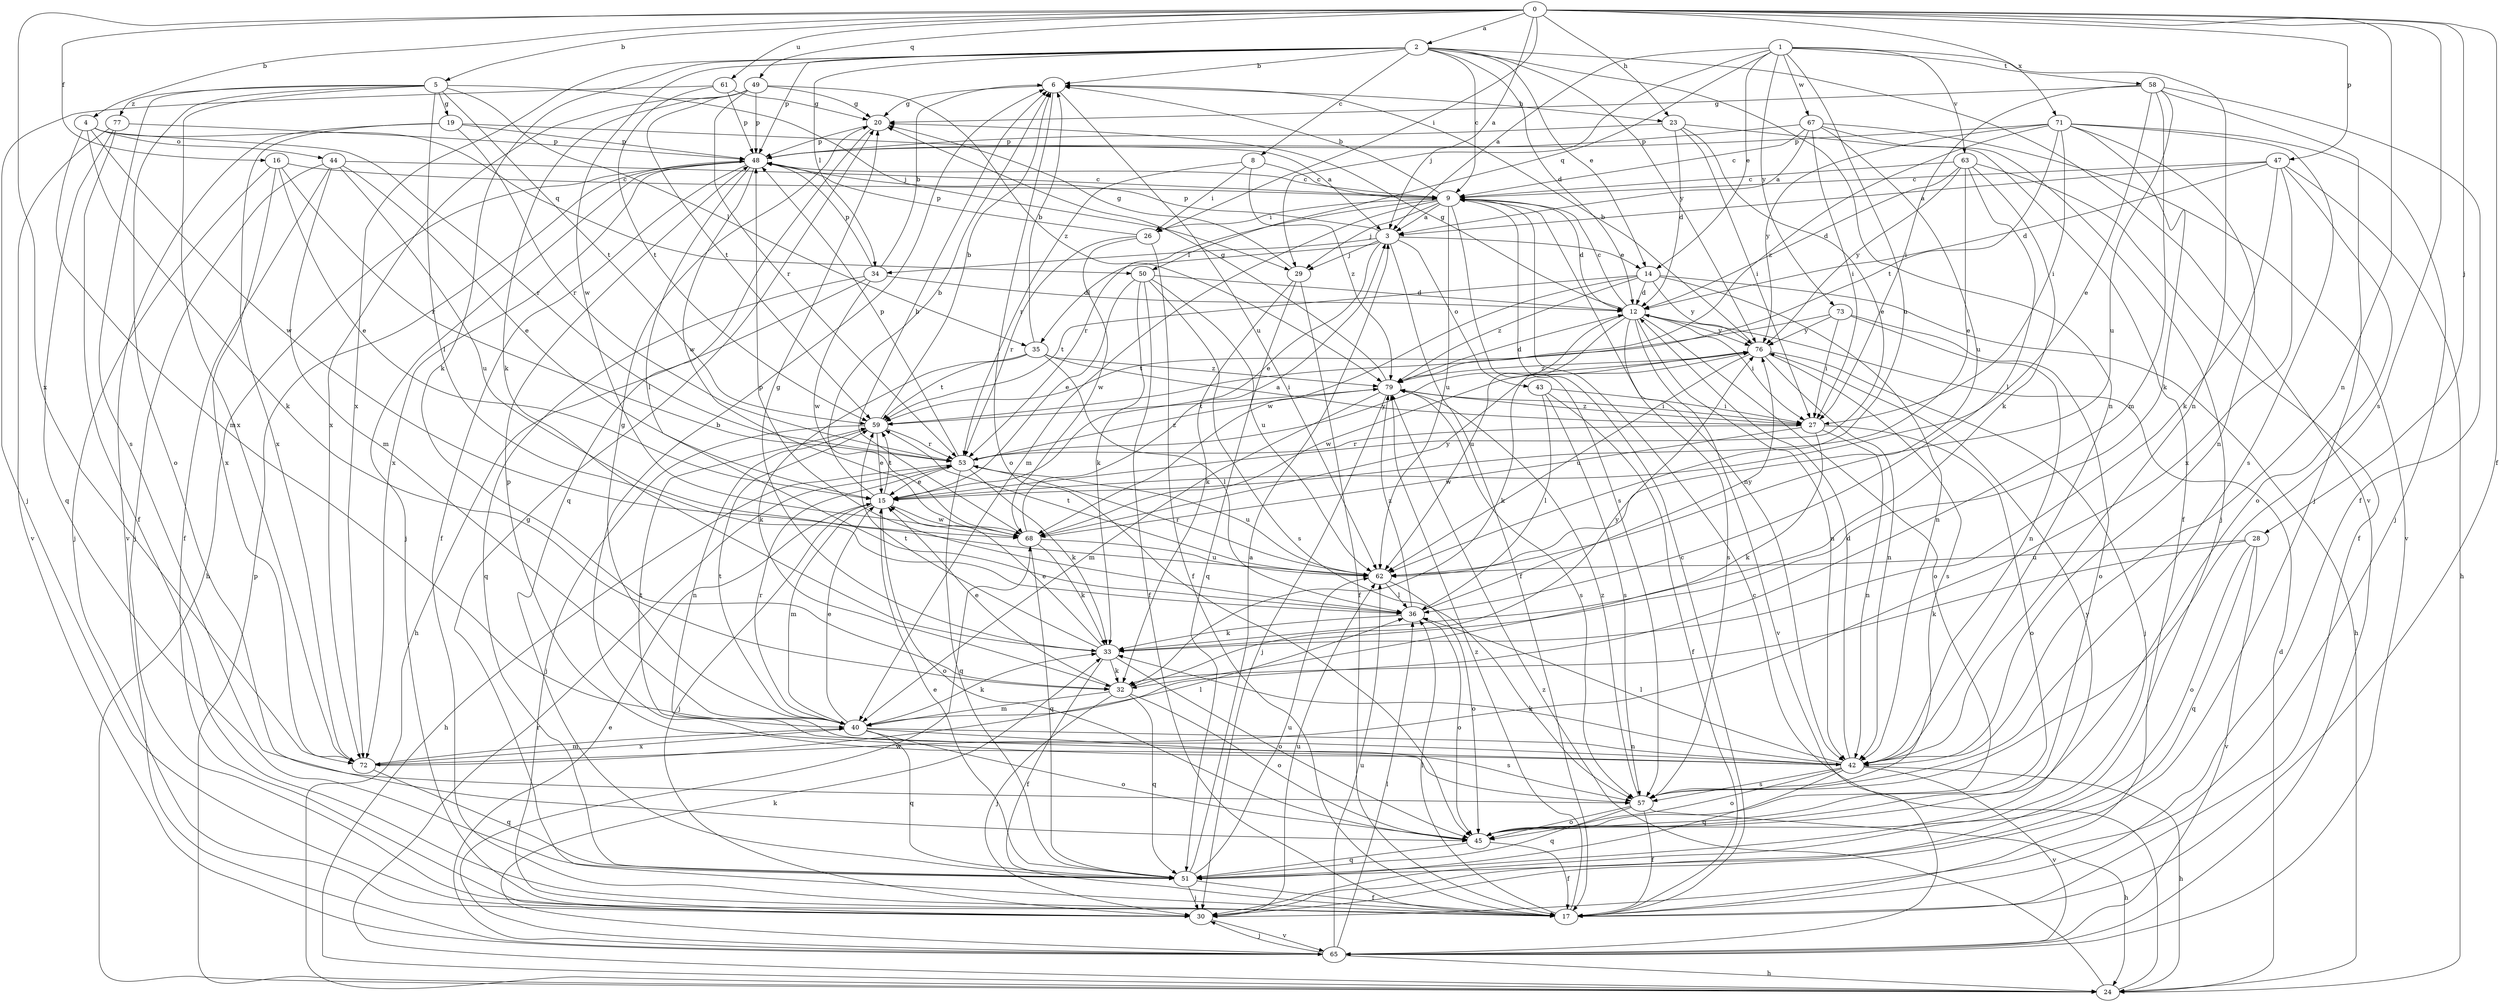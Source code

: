 strict digraph  {
0;
1;
2;
3;
4;
5;
6;
8;
9;
12;
14;
15;
16;
17;
19;
20;
23;
24;
26;
27;
28;
29;
30;
32;
33;
34;
35;
36;
40;
42;
43;
44;
45;
47;
48;
49;
50;
51;
53;
57;
58;
59;
61;
62;
63;
65;
67;
68;
71;
72;
73;
76;
77;
79;
0 -> 2  [label=a];
0 -> 3  [label=a];
0 -> 4  [label=b];
0 -> 5  [label=b];
0 -> 16  [label=f];
0 -> 17  [label=f];
0 -> 23  [label=h];
0 -> 26  [label=i];
0 -> 28  [label=j];
0 -> 42  [label=n];
0 -> 47  [label=p];
0 -> 49  [label=q];
0 -> 57  [label=s];
0 -> 61  [label=u];
0 -> 71  [label=x];
0 -> 72  [label=x];
1 -> 3  [label=a];
1 -> 14  [label=e];
1 -> 29  [label=j];
1 -> 42  [label=n];
1 -> 50  [label=q];
1 -> 58  [label=t];
1 -> 62  [label=u];
1 -> 63  [label=v];
1 -> 67  [label=w];
1 -> 73  [label=y];
2 -> 6  [label=b];
2 -> 8  [label=c];
2 -> 9  [label=c];
2 -> 12  [label=d];
2 -> 14  [label=e];
2 -> 32  [label=k];
2 -> 34  [label=l];
2 -> 42  [label=n];
2 -> 48  [label=p];
2 -> 65  [label=v];
2 -> 68  [label=w];
2 -> 72  [label=x];
2 -> 76  [label=y];
3 -> 14  [label=e];
3 -> 15  [label=e];
3 -> 17  [label=f];
3 -> 29  [label=j];
3 -> 34  [label=l];
3 -> 35  [label=l];
3 -> 43  [label=o];
3 -> 48  [label=p];
4 -> 32  [label=k];
4 -> 40  [label=m];
4 -> 44  [label=o];
4 -> 50  [label=q];
4 -> 53  [label=r];
4 -> 68  [label=w];
5 -> 19  [label=g];
5 -> 29  [label=j];
5 -> 35  [label=l];
5 -> 36  [label=l];
5 -> 45  [label=o];
5 -> 57  [label=s];
5 -> 59  [label=t];
5 -> 72  [label=x];
5 -> 77  [label=z];
6 -> 20  [label=g];
6 -> 23  [label=h];
6 -> 45  [label=o];
6 -> 62  [label=u];
8 -> 9  [label=c];
8 -> 26  [label=i];
8 -> 53  [label=r];
8 -> 79  [label=z];
9 -> 3  [label=a];
9 -> 6  [label=b];
9 -> 12  [label=d];
9 -> 26  [label=i];
9 -> 29  [label=j];
9 -> 40  [label=m];
9 -> 42  [label=n];
9 -> 53  [label=r];
9 -> 57  [label=s];
9 -> 62  [label=u];
12 -> 9  [label=c];
12 -> 20  [label=g];
12 -> 27  [label=i];
12 -> 32  [label=k];
12 -> 42  [label=n];
12 -> 45  [label=o];
12 -> 57  [label=s];
12 -> 62  [label=u];
12 -> 65  [label=v];
12 -> 76  [label=y];
14 -> 12  [label=d];
14 -> 24  [label=h];
14 -> 42  [label=n];
14 -> 59  [label=t];
14 -> 68  [label=w];
14 -> 76  [label=y];
14 -> 79  [label=z];
15 -> 6  [label=b];
15 -> 30  [label=j];
15 -> 40  [label=m];
15 -> 45  [label=o];
15 -> 59  [label=t];
15 -> 68  [label=w];
16 -> 9  [label=c];
16 -> 15  [label=e];
16 -> 30  [label=j];
16 -> 53  [label=r];
16 -> 72  [label=x];
17 -> 9  [label=c];
17 -> 20  [label=g];
17 -> 36  [label=l];
17 -> 79  [label=z];
19 -> 3  [label=a];
19 -> 48  [label=p];
19 -> 53  [label=r];
19 -> 65  [label=v];
19 -> 72  [label=x];
20 -> 48  [label=p];
20 -> 51  [label=q];
23 -> 12  [label=d];
23 -> 15  [label=e];
23 -> 17  [label=f];
23 -> 27  [label=i];
23 -> 48  [label=p];
24 -> 9  [label=c];
24 -> 12  [label=d];
24 -> 48  [label=p];
24 -> 53  [label=r];
24 -> 79  [label=z];
26 -> 17  [label=f];
26 -> 48  [label=p];
26 -> 53  [label=r];
26 -> 68  [label=w];
27 -> 32  [label=k];
27 -> 42  [label=n];
27 -> 45  [label=o];
27 -> 53  [label=r];
27 -> 68  [label=w];
27 -> 79  [label=z];
28 -> 32  [label=k];
28 -> 45  [label=o];
28 -> 51  [label=q];
28 -> 62  [label=u];
28 -> 65  [label=v];
29 -> 17  [label=f];
29 -> 20  [label=g];
29 -> 32  [label=k];
29 -> 51  [label=q];
30 -> 62  [label=u];
30 -> 65  [label=v];
32 -> 15  [label=e];
32 -> 30  [label=j];
32 -> 40  [label=m];
32 -> 45  [label=o];
32 -> 51  [label=q];
32 -> 76  [label=y];
33 -> 15  [label=e];
33 -> 17  [label=f];
33 -> 20  [label=g];
33 -> 32  [label=k];
33 -> 45  [label=o];
33 -> 59  [label=t];
34 -> 6  [label=b];
34 -> 12  [label=d];
34 -> 24  [label=h];
34 -> 48  [label=p];
34 -> 51  [label=q];
34 -> 68  [label=w];
35 -> 6  [label=b];
35 -> 27  [label=i];
35 -> 32  [label=k];
35 -> 36  [label=l];
35 -> 59  [label=t];
35 -> 79  [label=z];
36 -> 33  [label=k];
36 -> 45  [label=o];
36 -> 48  [label=p];
36 -> 76  [label=y];
36 -> 79  [label=z];
40 -> 15  [label=e];
40 -> 20  [label=g];
40 -> 33  [label=k];
40 -> 42  [label=n];
40 -> 45  [label=o];
40 -> 51  [label=q];
40 -> 53  [label=r];
40 -> 57  [label=s];
40 -> 59  [label=t];
40 -> 72  [label=x];
42 -> 6  [label=b];
42 -> 12  [label=d];
42 -> 24  [label=h];
42 -> 33  [label=k];
42 -> 36  [label=l];
42 -> 45  [label=o];
42 -> 51  [label=q];
42 -> 57  [label=s];
42 -> 59  [label=t];
42 -> 65  [label=v];
43 -> 17  [label=f];
43 -> 27  [label=i];
43 -> 36  [label=l];
43 -> 57  [label=s];
44 -> 9  [label=c];
44 -> 15  [label=e];
44 -> 17  [label=f];
44 -> 30  [label=j];
44 -> 40  [label=m];
44 -> 62  [label=u];
45 -> 17  [label=f];
45 -> 51  [label=q];
47 -> 3  [label=a];
47 -> 9  [label=c];
47 -> 12  [label=d];
47 -> 24  [label=h];
47 -> 33  [label=k];
47 -> 45  [label=o];
47 -> 72  [label=x];
48 -> 9  [label=c];
48 -> 17  [label=f];
48 -> 24  [label=h];
48 -> 30  [label=j];
48 -> 36  [label=l];
48 -> 68  [label=w];
48 -> 72  [label=x];
49 -> 20  [label=g];
49 -> 33  [label=k];
49 -> 48  [label=p];
49 -> 53  [label=r];
49 -> 59  [label=t];
49 -> 72  [label=x];
49 -> 79  [label=z];
50 -> 12  [label=d];
50 -> 15  [label=e];
50 -> 17  [label=f];
50 -> 33  [label=k];
50 -> 57  [label=s];
50 -> 62  [label=u];
51 -> 3  [label=a];
51 -> 15  [label=e];
51 -> 17  [label=f];
51 -> 30  [label=j];
51 -> 62  [label=u];
51 -> 76  [label=y];
53 -> 15  [label=e];
53 -> 24  [label=h];
53 -> 33  [label=k];
53 -> 48  [label=p];
53 -> 51  [label=q];
53 -> 62  [label=u];
53 -> 76  [label=y];
53 -> 79  [label=z];
57 -> 17  [label=f];
57 -> 24  [label=h];
57 -> 45  [label=o];
57 -> 48  [label=p];
57 -> 51  [label=q];
57 -> 79  [label=z];
58 -> 15  [label=e];
58 -> 17  [label=f];
58 -> 20  [label=g];
58 -> 27  [label=i];
58 -> 30  [label=j];
58 -> 40  [label=m];
58 -> 62  [label=u];
59 -> 6  [label=b];
59 -> 15  [label=e];
59 -> 30  [label=j];
59 -> 42  [label=n];
59 -> 53  [label=r];
61 -> 20  [label=g];
61 -> 30  [label=j];
61 -> 48  [label=p];
61 -> 59  [label=t];
62 -> 36  [label=l];
62 -> 45  [label=o];
62 -> 53  [label=r];
62 -> 59  [label=t];
63 -> 9  [label=c];
63 -> 12  [label=d];
63 -> 15  [label=e];
63 -> 17  [label=f];
63 -> 33  [label=k];
63 -> 36  [label=l];
63 -> 76  [label=y];
65 -> 15  [label=e];
65 -> 24  [label=h];
65 -> 30  [label=j];
65 -> 33  [label=k];
65 -> 36  [label=l];
65 -> 62  [label=u];
65 -> 68  [label=w];
67 -> 3  [label=a];
67 -> 9  [label=c];
67 -> 27  [label=i];
67 -> 30  [label=j];
67 -> 48  [label=p];
67 -> 62  [label=u];
67 -> 65  [label=v];
68 -> 3  [label=a];
68 -> 6  [label=b];
68 -> 33  [label=k];
68 -> 51  [label=q];
68 -> 62  [label=u];
68 -> 76  [label=y];
71 -> 27  [label=i];
71 -> 30  [label=j];
71 -> 33  [label=k];
71 -> 42  [label=n];
71 -> 48  [label=p];
71 -> 57  [label=s];
71 -> 59  [label=t];
71 -> 76  [label=y];
71 -> 79  [label=z];
72 -> 36  [label=l];
72 -> 40  [label=m];
72 -> 51  [label=q];
73 -> 27  [label=i];
73 -> 42  [label=n];
73 -> 45  [label=o];
73 -> 59  [label=t];
73 -> 76  [label=y];
76 -> 6  [label=b];
76 -> 30  [label=j];
76 -> 42  [label=n];
76 -> 57  [label=s];
76 -> 62  [label=u];
76 -> 68  [label=w];
76 -> 79  [label=z];
77 -> 17  [label=f];
77 -> 48  [label=p];
77 -> 51  [label=q];
77 -> 65  [label=v];
79 -> 12  [label=d];
79 -> 20  [label=g];
79 -> 27  [label=i];
79 -> 30  [label=j];
79 -> 40  [label=m];
79 -> 57  [label=s];
79 -> 59  [label=t];
}
